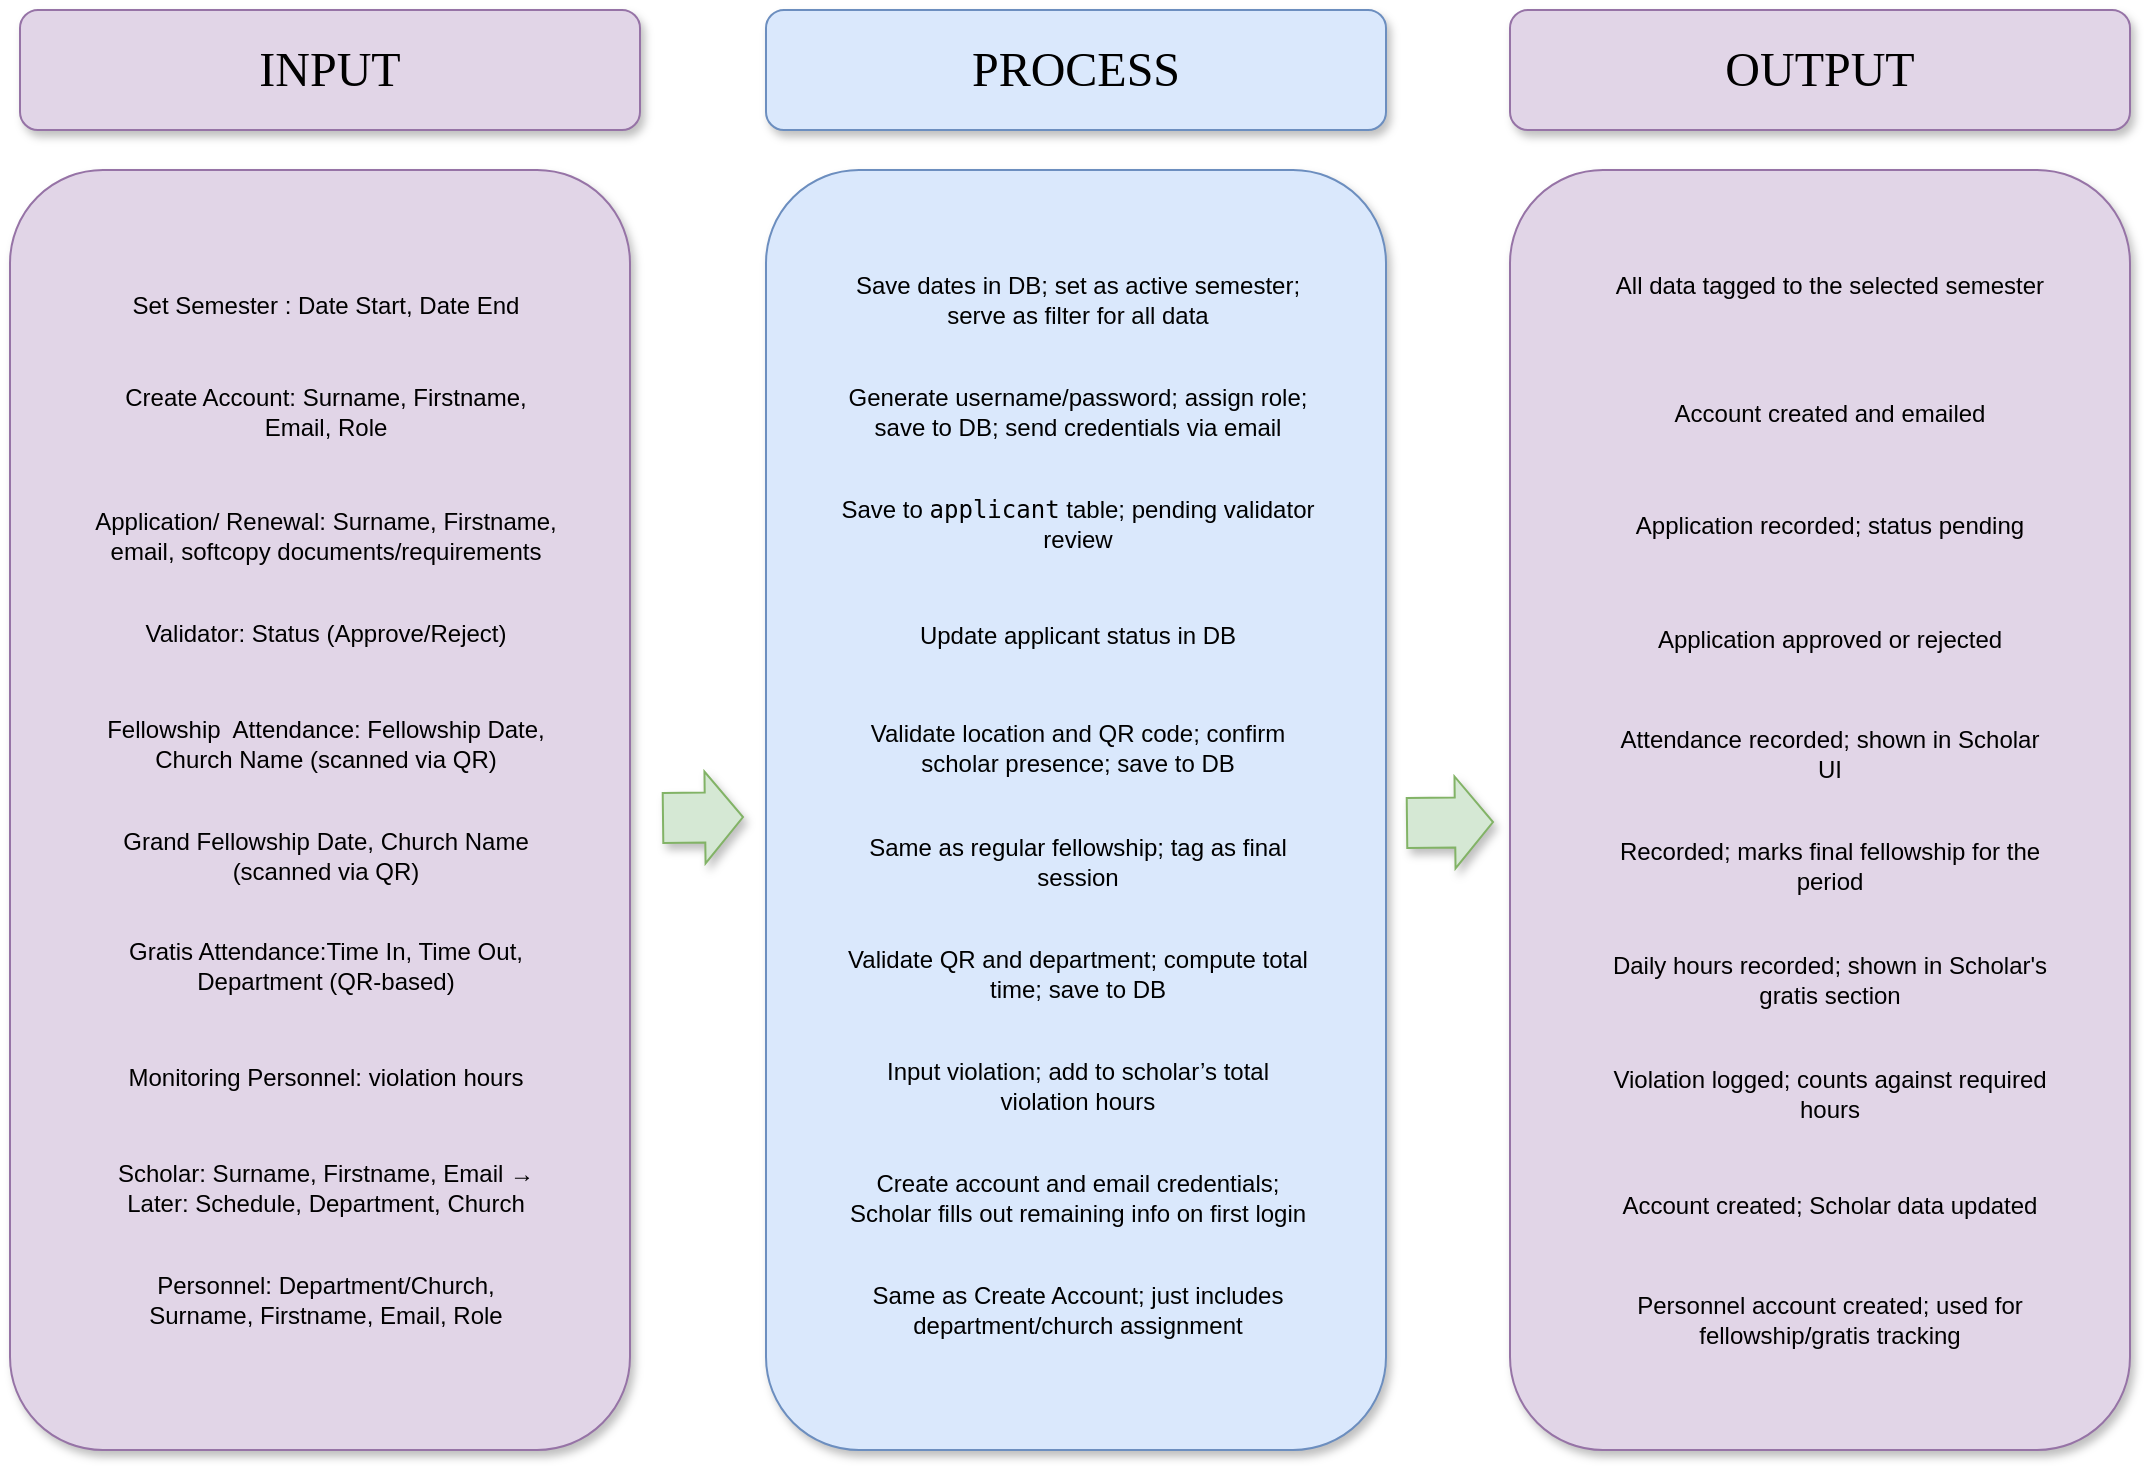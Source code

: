 <mxfile version="27.0.2">
  <diagram name="Page-1" id="7Vnvi6QLhBqZ4-cURhKA">
    <mxGraphModel dx="1426" dy="789" grid="1" gridSize="10" guides="1" tooltips="1" connect="1" arrows="1" fold="1" page="1" pageScale="1" pageWidth="1100" pageHeight="1700" math="0" shadow="0">
      <root>
        <mxCell id="0" />
        <mxCell id="1" parent="0" />
        <mxCell id="8Q48xsuIol9S2teQEiAj-12" value="&lt;div&gt;&lt;br&gt;&lt;/div&gt;" style="rounded=1;whiteSpace=wrap;html=1;fillColor=#e1d5e7;strokeColor=#9673a6;glass=0;shadow=1;" vertex="1" parent="1">
          <mxGeometry x="24" y="160" width="310" height="640" as="geometry" />
        </mxCell>
        <mxCell id="8Q48xsuIol9S2teQEiAj-13" value="&lt;div&gt;&lt;br&gt;&lt;/div&gt;" style="rounded=1;whiteSpace=wrap;html=1;fillColor=#dae8fc;strokeColor=#6c8ebf;shadow=1;" vertex="1" parent="1">
          <mxGeometry x="402" y="160" width="310" height="640" as="geometry" />
        </mxCell>
        <mxCell id="8Q48xsuIol9S2teQEiAj-14" value="&lt;div&gt;&lt;br&gt;&lt;/div&gt;" style="rounded=1;whiteSpace=wrap;html=1;fillColor=#e1d5e7;strokeColor=#9673a6;shadow=1;" vertex="1" parent="1">
          <mxGeometry x="774" y="160" width="310" height="640" as="geometry" />
        </mxCell>
        <mxCell id="8Q48xsuIol9S2teQEiAj-15" value="&lt;table&gt;&lt;tbody&gt;&lt;tr&gt;&lt;td data-col-size=&quot;sm&quot; data-end=&quot;1063&quot; data-start=&quot;1033&quot;&gt;&lt;strong data-end=&quot;1051&quot; data-start=&quot;1035&quot;&gt;&lt;/strong&gt;&lt;/td&gt;&lt;/tr&gt;&lt;/tbody&gt;&lt;/table&gt;&lt;table&gt;&lt;tbody&gt;&lt;tr&gt;&lt;td data-col-size=&quot;md&quot; data-end=&quot;1138&quot; data-start=&quot;1063&quot;&gt;Set Semester : Date Start, Date End&lt;/td&gt;&lt;/tr&gt;&lt;/tbody&gt;&lt;/table&gt;" style="text;html=1;align=center;verticalAlign=middle;whiteSpace=wrap;rounded=0;" vertex="1" parent="1">
          <mxGeometry x="72" y="210" width="220" height="30" as="geometry" />
        </mxCell>
        <mxCell id="8Q48xsuIol9S2teQEiAj-16" value="&lt;div&gt;&lt;div&gt;&lt;span style=&quot;background-color: transparent; color: light-dark(rgb(0, 0, 0), rgb(255, 255, 255));&quot;&gt;Create Account: Surname, Firstname, Email, Role&lt;/span&gt;&lt;/div&gt;&lt;/div&gt;" style="text;html=1;align=center;verticalAlign=middle;whiteSpace=wrap;rounded=0;" vertex="1" parent="1">
          <mxGeometry x="72" y="266" width="220" height="30" as="geometry" />
        </mxCell>
        <mxCell id="8Q48xsuIol9S2teQEiAj-17" value="&lt;br&gt;&lt;div&gt;&lt;div&gt;&lt;span style=&quot;background-color: transparent; color: light-dark(rgb(0, 0, 0), rgb(255, 255, 255));&quot;&gt;Application/ Renewal: Surname, Firstname, email, softcopy documents/requirements&lt;/span&gt;&lt;/div&gt;&lt;/div&gt;" style="text;html=1;align=center;verticalAlign=middle;whiteSpace=wrap;rounded=0;" vertex="1" parent="1">
          <mxGeometry x="57" y="321" width="250" height="30" as="geometry" />
        </mxCell>
        <mxCell id="8Q48xsuIol9S2teQEiAj-18" value="&lt;div&gt;Validator:&amp;nbsp;Status (Approve/Reject)&lt;/div&gt;" style="text;html=1;align=center;verticalAlign=middle;whiteSpace=wrap;rounded=0;" vertex="1" parent="1">
          <mxGeometry x="62" y="377" width="240" height="30" as="geometry" />
        </mxCell>
        <mxCell id="8Q48xsuIol9S2teQEiAj-19" value="Fellowship&amp;nbsp; Attendance: Fellowship Date, Church Name (scanned via QR)" style="text;html=1;align=center;verticalAlign=middle;whiteSpace=wrap;rounded=0;" vertex="1" parent="1">
          <mxGeometry x="52" y="432" width="260" height="30" as="geometry" />
        </mxCell>
        <mxCell id="8Q48xsuIol9S2teQEiAj-20" value="&lt;div&gt;Grand Fellowship Date, Church Name (scanned via QR)&lt;/div&gt;" style="text;html=1;align=center;verticalAlign=middle;whiteSpace=wrap;rounded=0;" vertex="1" parent="1">
          <mxGeometry x="57" y="488" width="250" height="30" as="geometry" />
        </mxCell>
        <mxCell id="8Q48xsuIol9S2teQEiAj-21" value="Gratis Attendance:Time In, Time Out, Department (QR-based)" style="text;html=1;align=center;verticalAlign=middle;whiteSpace=wrap;rounded=0;" vertex="1" parent="1">
          <mxGeometry x="67" y="543" width="230" height="30" as="geometry" />
        </mxCell>
        <mxCell id="8Q48xsuIol9S2teQEiAj-22" value="Monitoring Personnel: violation hours" style="text;html=1;align=center;verticalAlign=middle;whiteSpace=wrap;rounded=0;" vertex="1" parent="1">
          <mxGeometry x="67" y="599" width="230" height="30" as="geometry" />
        </mxCell>
        <mxCell id="8Q48xsuIol9S2teQEiAj-23" value="Scholar: Surname, Firstname, Email → Later: Schedule, Department, Church" style="text;html=1;align=center;verticalAlign=middle;whiteSpace=wrap;rounded=0;" vertex="1" parent="1">
          <mxGeometry x="62" y="654" width="240" height="30" as="geometry" />
        </mxCell>
        <mxCell id="8Q48xsuIol9S2teQEiAj-24" value="&lt;div&gt;&lt;div&gt;Personnel: Department/Church, Surname, Firstname, Email, Role&lt;/div&gt;&lt;/div&gt;" style="text;html=1;align=center;verticalAlign=middle;whiteSpace=wrap;rounded=0;" vertex="1" parent="1">
          <mxGeometry x="72" y="710" width="220" height="30" as="geometry" />
        </mxCell>
        <mxCell id="8Q48xsuIol9S2teQEiAj-25" value="Save dates in DB; set as active semester; serve as filter for all data" style="text;html=1;align=center;verticalAlign=middle;whiteSpace=wrap;rounded=0;" vertex="1" parent="1">
          <mxGeometry x="438" y="210" width="240" height="30" as="geometry" />
        </mxCell>
        <mxCell id="8Q48xsuIol9S2teQEiAj-26" value="Generate username/password; assign role; save to DB; send credentials via email" style="text;html=1;align=center;verticalAlign=middle;whiteSpace=wrap;rounded=0;" vertex="1" parent="1">
          <mxGeometry x="438" y="261" width="240" height="40" as="geometry" />
        </mxCell>
        <mxCell id="8Q48xsuIol9S2teQEiAj-27" value="Save to &lt;code data-end=&quot;1857&quot; data-start=&quot;1846&quot;&gt;applicant&lt;/code&gt; table; pending validator review" style="text;html=1;align=center;verticalAlign=middle;whiteSpace=wrap;rounded=0;" vertex="1" parent="1">
          <mxGeometry x="438" y="317" width="240" height="40" as="geometry" />
        </mxCell>
        <mxCell id="8Q48xsuIol9S2teQEiAj-28" value="Update applicant status in DB" style="text;html=1;align=center;verticalAlign=middle;whiteSpace=wrap;rounded=0;" vertex="1" parent="1">
          <mxGeometry x="438" y="373" width="240" height="40" as="geometry" />
        </mxCell>
        <mxCell id="8Q48xsuIol9S2teQEiAj-29" value="Validate location and QR code; confirm scholar presence; save to DB" style="text;html=1;align=center;verticalAlign=middle;whiteSpace=wrap;rounded=0;" vertex="1" parent="1">
          <mxGeometry x="438" y="429" width="240" height="40" as="geometry" />
        </mxCell>
        <mxCell id="8Q48xsuIol9S2teQEiAj-30" value="Same as regular fellowship; tag as final session" style="text;html=1;align=center;verticalAlign=middle;whiteSpace=wrap;rounded=0;" vertex="1" parent="1">
          <mxGeometry x="438" y="486" width="240" height="40" as="geometry" />
        </mxCell>
        <mxCell id="8Q48xsuIol9S2teQEiAj-31" value="Validate QR and department; compute total time; save to DB" style="text;html=1;align=center;verticalAlign=middle;whiteSpace=wrap;rounded=0;" vertex="1" parent="1">
          <mxGeometry x="438" y="542" width="240" height="40" as="geometry" />
        </mxCell>
        <mxCell id="8Q48xsuIol9S2teQEiAj-32" value="Input violation; add to scholar’s total violation hours" style="text;html=1;align=center;verticalAlign=middle;whiteSpace=wrap;rounded=0;" vertex="1" parent="1">
          <mxGeometry x="438" y="598" width="240" height="40" as="geometry" />
        </mxCell>
        <mxCell id="8Q48xsuIol9S2teQEiAj-33" value="Create account and email credentials; Scholar fills out remaining info on first login" style="text;html=1;align=center;verticalAlign=middle;whiteSpace=wrap;rounded=0;" vertex="1" parent="1">
          <mxGeometry x="438" y="654" width="240" height="40" as="geometry" />
        </mxCell>
        <mxCell id="8Q48xsuIol9S2teQEiAj-34" value="Same as Create Account; just includes department/church assignment" style="text;html=1;align=center;verticalAlign=middle;whiteSpace=wrap;rounded=0;" vertex="1" parent="1">
          <mxGeometry x="438" y="710" width="240" height="40" as="geometry" />
        </mxCell>
        <mxCell id="8Q48xsuIol9S2teQEiAj-35" value="&#xa;All data tagged to the selected semester&#xa;&#xa;" style="text;html=1;align=center;verticalAlign=middle;whiteSpace=wrap;rounded=0;" vertex="1" parent="1">
          <mxGeometry x="824" y="210" width="220" height="30" as="geometry" />
        </mxCell>
        <mxCell id="8Q48xsuIol9S2teQEiAj-36" value="Account created and emailed" style="text;html=1;align=center;verticalAlign=middle;whiteSpace=wrap;rounded=0;" vertex="1" parent="1">
          <mxGeometry x="824" y="267" width="220" height="30" as="geometry" />
        </mxCell>
        <mxCell id="8Q48xsuIol9S2teQEiAj-37" value="Application recorded; status pending" style="text;html=1;align=center;verticalAlign=middle;whiteSpace=wrap;rounded=0;" vertex="1" parent="1">
          <mxGeometry x="824" y="323" width="220" height="30" as="geometry" />
        </mxCell>
        <mxCell id="8Q48xsuIol9S2teQEiAj-38" value="Application approved or rejected" style="text;html=1;align=center;verticalAlign=middle;whiteSpace=wrap;rounded=0;" vertex="1" parent="1">
          <mxGeometry x="824" y="380" width="220" height="30" as="geometry" />
        </mxCell>
        <mxCell id="8Q48xsuIol9S2teQEiAj-39" value="Attendance recorded; shown in Scholar UI" style="text;html=1;align=center;verticalAlign=middle;whiteSpace=wrap;rounded=0;" vertex="1" parent="1">
          <mxGeometry x="824" y="437" width="220" height="30" as="geometry" />
        </mxCell>
        <mxCell id="8Q48xsuIol9S2teQEiAj-40" value="Recorded; marks final fellowship for the period" style="text;html=1;align=center;verticalAlign=middle;whiteSpace=wrap;rounded=0;" vertex="1" parent="1">
          <mxGeometry x="824" y="493" width="220" height="30" as="geometry" />
        </mxCell>
        <mxCell id="8Q48xsuIol9S2teQEiAj-41" value="Daily hours recorded; shown in Scholar&#39;s gratis section" style="text;html=1;align=center;verticalAlign=middle;whiteSpace=wrap;rounded=0;" vertex="1" parent="1">
          <mxGeometry x="824" y="550" width="220" height="30" as="geometry" />
        </mxCell>
        <mxCell id="8Q48xsuIol9S2teQEiAj-42" value="Violation logged; counts against required hours" style="text;html=1;align=center;verticalAlign=middle;whiteSpace=wrap;rounded=0;" vertex="1" parent="1">
          <mxGeometry x="824" y="607" width="220" height="30" as="geometry" />
        </mxCell>
        <mxCell id="8Q48xsuIol9S2teQEiAj-43" value="Account created; Scholar data updated" style="text;html=1;align=center;verticalAlign=middle;whiteSpace=wrap;rounded=0;" vertex="1" parent="1">
          <mxGeometry x="824" y="663" width="220" height="30" as="geometry" />
        </mxCell>
        <mxCell id="8Q48xsuIol9S2teQEiAj-44" value="Personnel account created; used for fellowship/gratis tracking" style="text;html=1;align=center;verticalAlign=middle;whiteSpace=wrap;rounded=0;" vertex="1" parent="1">
          <mxGeometry x="824" y="720" width="220" height="30" as="geometry" />
        </mxCell>
        <mxCell id="8Q48xsuIol9S2teQEiAj-46" value="" style="shape=flexArrow;endArrow=classic;html=1;rounded=0;fillColor=#d5e8d4;strokeColor=#82b366;shadow=1;width=25;" edge="1" parent="1">
          <mxGeometry width="50" height="50" relative="1" as="geometry">
            <mxPoint x="350" y="484" as="sourcePoint" />
            <mxPoint x="391" y="483.5" as="targetPoint" />
          </mxGeometry>
        </mxCell>
        <mxCell id="8Q48xsuIol9S2teQEiAj-47" value="" style="shape=flexArrow;endArrow=classic;html=1;rounded=0;fillColor=#d5e8d4;strokeColor=#82b366;shadow=1;flowAnimation=0;width=25;" edge="1" parent="1">
          <mxGeometry width="50" height="50" relative="1" as="geometry">
            <mxPoint x="722" y="486.5" as="sourcePoint" />
            <mxPoint x="766" y="486" as="targetPoint" />
          </mxGeometry>
        </mxCell>
        <mxCell id="8Q48xsuIol9S2teQEiAj-51" value="&lt;font face=&quot;Lucida Console&quot; style=&quot;font-size: 24px;&quot;&gt;INPUT&lt;/font&gt;" style="rounded=1;whiteSpace=wrap;html=1;shadow=1;fillColor=#e1d5e7;strokeColor=#9673a6;" vertex="1" parent="1">
          <mxGeometry x="29" y="80" width="310" height="60" as="geometry" />
        </mxCell>
        <mxCell id="8Q48xsuIol9S2teQEiAj-52" value="&lt;font face=&quot;Lucida Console&quot; style=&quot;font-size: 24px;&quot;&gt;PROCESS&lt;/font&gt;" style="rounded=1;whiteSpace=wrap;html=1;shadow=1;fillColor=#dae8fc;strokeColor=#6c8ebf;" vertex="1" parent="1">
          <mxGeometry x="402" y="80" width="310" height="60" as="geometry" />
        </mxCell>
        <mxCell id="8Q48xsuIol9S2teQEiAj-53" value="&lt;font face=&quot;Lucida Console&quot; style=&quot;font-size: 24px;&quot;&gt;OUTPUT&lt;/font&gt;" style="rounded=1;whiteSpace=wrap;html=1;shadow=1;glass=0;fillColor=#e1d5e7;strokeColor=#9673a6;" vertex="1" parent="1">
          <mxGeometry x="774" y="80" width="310" height="60" as="geometry" />
        </mxCell>
      </root>
    </mxGraphModel>
  </diagram>
</mxfile>
